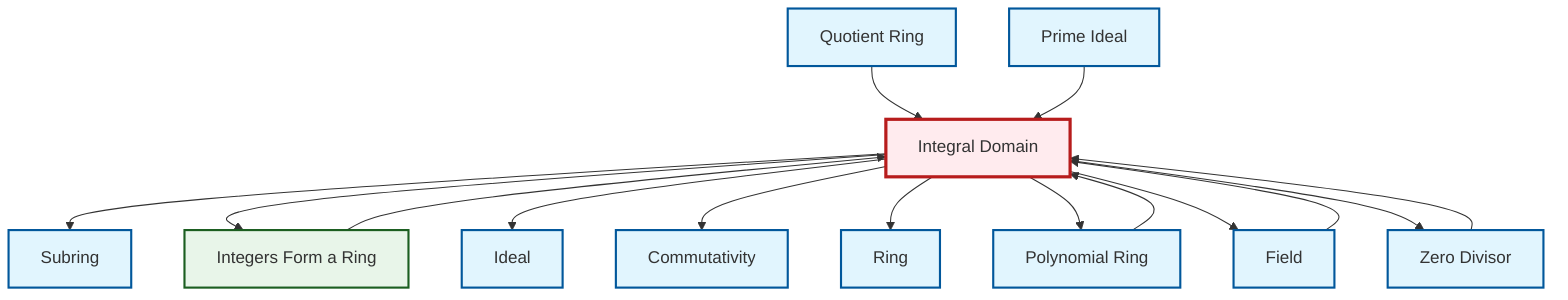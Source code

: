 graph TD
    classDef definition fill:#e1f5fe,stroke:#01579b,stroke-width:2px
    classDef theorem fill:#f3e5f5,stroke:#4a148c,stroke-width:2px
    classDef axiom fill:#fff3e0,stroke:#e65100,stroke-width:2px
    classDef example fill:#e8f5e9,stroke:#1b5e20,stroke-width:2px
    classDef current fill:#ffebee,stroke:#b71c1c,stroke-width:3px
    def-prime-ideal["Prime Ideal"]:::definition
    def-integral-domain["Integral Domain"]:::definition
    def-commutativity["Commutativity"]:::definition
    ex-integers-ring["Integers Form a Ring"]:::example
    def-zero-divisor["Zero Divisor"]:::definition
    def-subring["Subring"]:::definition
    def-field["Field"]:::definition
    def-ideal["Ideal"]:::definition
    def-quotient-ring["Quotient Ring"]:::definition
    def-ring["Ring"]:::definition
    def-polynomial-ring["Polynomial Ring"]:::definition
    def-polynomial-ring --> def-integral-domain
    def-zero-divisor --> def-integral-domain
    def-integral-domain --> def-subring
    def-field --> def-integral-domain
    ex-integers-ring --> def-integral-domain
    def-quotient-ring --> def-integral-domain
    def-integral-domain --> ex-integers-ring
    def-integral-domain --> def-ideal
    def-integral-domain --> def-commutativity
    def-integral-domain --> def-ring
    def-integral-domain --> def-polynomial-ring
    def-integral-domain --> def-field
    def-prime-ideal --> def-integral-domain
    def-integral-domain --> def-zero-divisor
    class def-integral-domain current